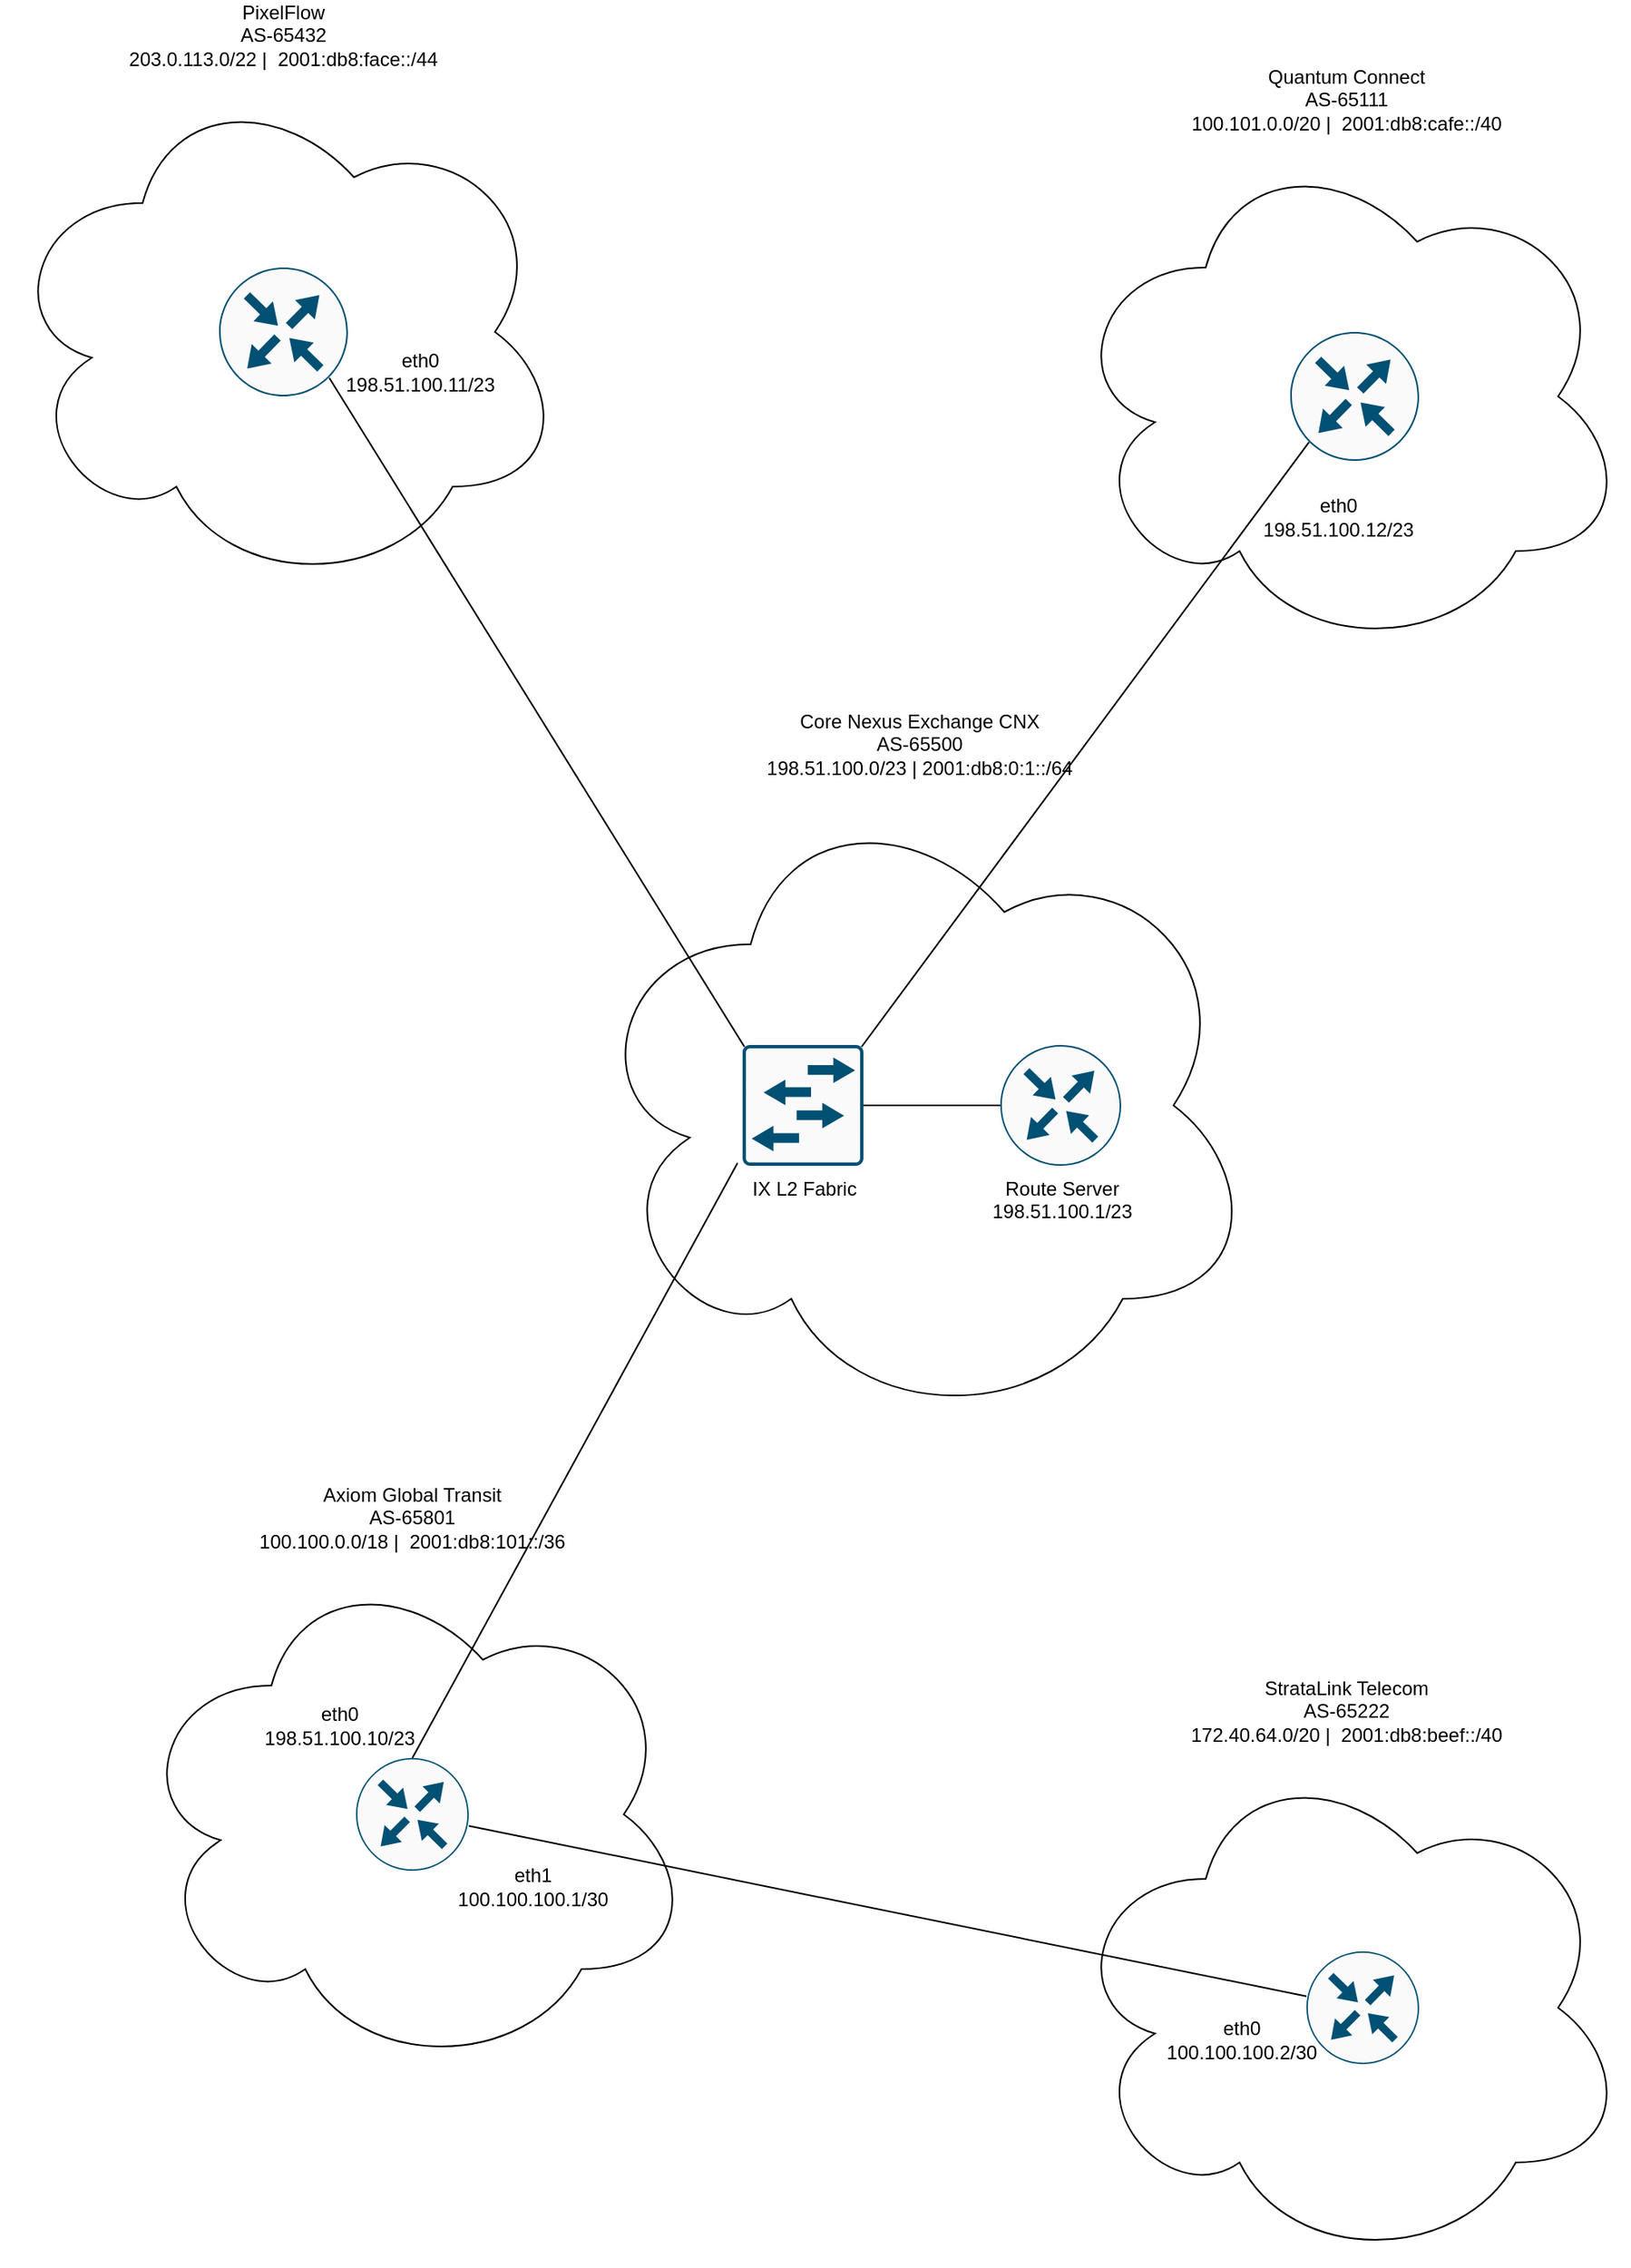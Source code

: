 <mxfile version="28.2.5">
  <diagram name="Page-1" id="D7VVERcVp1Hd7yCQGfqa">
    <mxGraphModel dx="3443" dy="1922" grid="1" gridSize="10" guides="1" tooltips="1" connect="1" arrows="1" fold="1" page="1" pageScale="1" pageWidth="1200" pageHeight="1600" math="0" shadow="0">
      <root>
        <mxCell id="0" />
        <mxCell id="1" parent="0" />
        <mxCell id="a0AV8WSNoGMDcUil_eHj-31" value="" style="group" vertex="1" connectable="0" parent="1">
          <mxGeometry x="720" y="210" width="350" height="320" as="geometry" />
        </mxCell>
        <mxCell id="vdBbGhXjS1F48nc99xek-7" value="&lt;div&gt;&lt;span style=&quot;background-color: transparent; color: light-dark(rgb(0, 0, 0), rgb(255, 255, 255));&quot;&gt;Quantum Connect&lt;/span&gt;&lt;/div&gt;&lt;div&gt;&lt;span style=&quot;background-color: transparent; color: light-dark(rgb(0, 0, 0), rgb(255, 255, 255));&quot;&gt;AS-65111&lt;/span&gt;&lt;/div&gt;&lt;div&gt;&lt;span style=&quot;background-color: transparent; color: light-dark(rgb(0, 0, 0), rgb(255, 255, 255));&quot;&gt;100.101.0.0/20&lt;/span&gt;&lt;span style=&quot;background-color: transparent; color: light-dark(rgb(0, 0, 0), rgb(255, 255, 255));&quot;&gt;&amp;nbsp;|&amp;nbsp;&amp;nbsp;&lt;/span&gt;&lt;span style=&quot;background-color: transparent; color: light-dark(rgb(0, 0, 0), rgb(255, 255, 255));&quot;&gt;2001:db8:cafe::/40&lt;/span&gt;&lt;/div&gt;" style="ellipse;shape=cloud;whiteSpace=wrap;html=1;horizontal=1;labelPosition=center;verticalLabelPosition=top;align=center;verticalAlign=bottom;" parent="a0AV8WSNoGMDcUil_eHj-31" vertex="1">
          <mxGeometry width="350" height="320" as="geometry" />
        </mxCell>
        <mxCell id="a0AV8WSNoGMDcUil_eHj-28" value="" style="sketch=0;points=[[0.5,0,0],[1,0.5,0],[0.5,1,0],[0,0.5,0],[0.145,0.145,0],[0.856,0.145,0],[0.855,0.856,0],[0.145,0.855,0]];verticalLabelPosition=bottom;html=1;verticalAlign=top;aspect=fixed;align=center;pointerEvents=1;shape=mxgraph.cisco19.rect;prIcon=router;fillColor=#FAFAFA;strokeColor=#005073;" vertex="1" parent="a0AV8WSNoGMDcUil_eHj-31">
          <mxGeometry x="140" y="120" width="80" height="80" as="geometry" />
        </mxCell>
        <mxCell id="a0AV8WSNoGMDcUil_eHj-50" value="&lt;div&gt;eth0&lt;/div&gt;&lt;span style=&quot;text-wrap-mode: nowrap;&quot;&gt;198.51.100.12/23&lt;/span&gt;" style="text;strokeColor=none;align=center;fillColor=none;html=1;verticalAlign=middle;whiteSpace=wrap;rounded=0;" vertex="1" parent="a0AV8WSNoGMDcUil_eHj-31">
          <mxGeometry x="140" y="220" width="60" height="30" as="geometry" />
        </mxCell>
        <mxCell id="a0AV8WSNoGMDcUil_eHj-17" value="" style="group" vertex="1" connectable="0" parent="1">
          <mxGeometry x="420" y="610" width="420" height="400" as="geometry" />
        </mxCell>
        <mxCell id="vdBbGhXjS1F48nc99xek-1" value="Core Nexus Exchange CNX&lt;div&gt;AS-65500&lt;/div&gt;&lt;div&gt;198.51.100.0/23 |&amp;nbsp;2001:db8:0:1::/64&lt;/div&gt;" style="ellipse;shape=cloud;whiteSpace=wrap;html=1;horizontal=1;labelPosition=center;verticalLabelPosition=top;align=center;verticalAlign=bottom;" parent="a0AV8WSNoGMDcUil_eHj-17" vertex="1">
          <mxGeometry width="420" height="400" as="geometry" />
        </mxCell>
        <mxCell id="a0AV8WSNoGMDcUil_eHj-4" value="&lt;div&gt;Route Server&lt;/div&gt;198.51.100.1/23" style="sketch=0;points=[[0.5,0,0],[1,0.5,0],[0.5,1,0],[0,0.5,0],[0.145,0.145,0],[0.856,0.145,0],[0.855,0.856,0],[0.145,0.855,0]];verticalLabelPosition=bottom;html=1;verticalAlign=top;aspect=fixed;align=center;pointerEvents=1;shape=mxgraph.cisco19.rect;prIcon=router;fillColor=#FAFAFA;strokeColor=#005073;" vertex="1" parent="a0AV8WSNoGMDcUil_eHj-17">
          <mxGeometry x="260" y="162.5" width="75" height="75" as="geometry" />
        </mxCell>
        <mxCell id="a0AV8WSNoGMDcUil_eHj-5" value="IX L2 Fabric" style="sketch=0;points=[[0.015,0.015,0],[0.985,0.015,0],[0.985,0.985,0],[0.015,0.985,0],[0.25,0,0],[0.5,0,0],[0.75,0,0],[1,0.25,0],[1,0.5,0],[1,0.75,0],[0.75,1,0],[0.5,1,0],[0.25,1,0],[0,0.75,0],[0,0.5,0],[0,0.25,0]];verticalLabelPosition=bottom;html=1;verticalAlign=top;aspect=fixed;align=center;pointerEvents=1;shape=mxgraph.cisco19.rect;prIcon=l2_switch;fillColor=#FAFAFA;strokeColor=#005073;" vertex="1" parent="a0AV8WSNoGMDcUil_eHj-17">
          <mxGeometry x="100" y="162.5" width="75" height="75" as="geometry" />
        </mxCell>
        <mxCell id="a0AV8WSNoGMDcUil_eHj-7" value="" style="endArrow=none;html=1;rounded=0;exitX=0;exitY=0.5;exitDx=0;exitDy=0;exitPerimeter=0;entryX=1;entryY=0.5;entryDx=0;entryDy=0;entryPerimeter=0;" edge="1" parent="a0AV8WSNoGMDcUil_eHj-17" source="a0AV8WSNoGMDcUil_eHj-4" target="a0AV8WSNoGMDcUil_eHj-5">
          <mxGeometry width="50" height="50" relative="1" as="geometry">
            <mxPoint x="80" y="754" as="sourcePoint" />
            <mxPoint x="183" y="290" as="targetPoint" />
          </mxGeometry>
        </mxCell>
        <mxCell id="a0AV8WSNoGMDcUil_eHj-10" value="" style="endArrow=none;html=1;rounded=0;exitX=0.985;exitY=0.015;exitDx=0;exitDy=0;exitPerimeter=0;entryX=0.145;entryY=0.855;entryDx=0;entryDy=0;entryPerimeter=0;" edge="1" parent="1" source="a0AV8WSNoGMDcUil_eHj-5" target="a0AV8WSNoGMDcUil_eHj-28">
          <mxGeometry width="50" height="50" relative="1" as="geometry">
            <mxPoint x="500" y="1214" as="sourcePoint" />
            <mxPoint x="603" y="750" as="targetPoint" />
          </mxGeometry>
        </mxCell>
        <mxCell id="a0AV8WSNoGMDcUil_eHj-13" value="" style="group" vertex="1" connectable="0" parent="1">
          <mxGeometry x="720" y="1210" width="350" height="320" as="geometry" />
        </mxCell>
        <mxCell id="vdBbGhXjS1F48nc99xek-4" value="&lt;div&gt;StrataLink Telecom&lt;/div&gt;&lt;div&gt;AS-65222&lt;/div&gt;&lt;div&gt;172.40.64.0/20 |&amp;nbsp;&amp;nbsp;2001:db8:beef::/40&lt;/div&gt;" style="ellipse;shape=cloud;whiteSpace=wrap;html=1;horizontal=1;labelPosition=center;verticalLabelPosition=top;align=center;verticalAlign=bottom;" parent="a0AV8WSNoGMDcUil_eHj-13" vertex="1">
          <mxGeometry width="350" height="320" as="geometry" />
        </mxCell>
        <mxCell id="a0AV8WSNoGMDcUil_eHj-12" value="" style="sketch=0;points=[[0.5,0,0],[1,0.5,0],[0.5,1,0],[0,0.5,0],[0.145,0.145,0],[0.856,0.145,0],[0.855,0.856,0],[0.145,0.855,0]];verticalLabelPosition=bottom;html=1;verticalAlign=top;aspect=fixed;align=center;pointerEvents=1;shape=mxgraph.cisco19.rect;prIcon=router;fillColor=#FAFAFA;strokeColor=#005073;" vertex="1" parent="a0AV8WSNoGMDcUil_eHj-13">
          <mxGeometry x="150" y="125" width="70" height="70" as="geometry" />
        </mxCell>
        <mxCell id="a0AV8WSNoGMDcUil_eHj-48" value="&lt;div&gt;eth0&lt;/div&gt;100.100.100.2/30" style="text;strokeColor=none;align=center;fillColor=none;html=1;verticalAlign=middle;whiteSpace=wrap;rounded=0;" vertex="1" parent="a0AV8WSNoGMDcUil_eHj-13">
          <mxGeometry x="80" y="165" width="60" height="30" as="geometry" />
        </mxCell>
        <mxCell id="a0AV8WSNoGMDcUil_eHj-14" value="" style="group" vertex="1" connectable="0" parent="1">
          <mxGeometry x="140" y="1090" width="350" height="320" as="geometry" />
        </mxCell>
        <mxCell id="vdBbGhXjS1F48nc99xek-6" value="&lt;div&gt;&lt;span style=&quot;background-color: transparent; color: light-dark(rgb(0, 0, 0), rgb(255, 255, 255));&quot;&gt;Axiom Global Transit&lt;/span&gt;&lt;/div&gt;&lt;div&gt;&lt;span style=&quot;background-color: transparent; color: light-dark(rgb(0, 0, 0), rgb(255, 255, 255));&quot;&gt;AS-65801&lt;/span&gt;&lt;/div&gt;&lt;div&gt;&lt;span style=&quot;background-color: transparent; color: light-dark(rgb(0, 0, 0), rgb(255, 255, 255));&quot;&gt;100.100.0.0/18&lt;/span&gt;&amp;nbsp;|&amp;nbsp;&amp;nbsp;2001:db8:101::/36&lt;/div&gt;" style="ellipse;shape=cloud;whiteSpace=wrap;html=1;horizontal=1;labelPosition=center;verticalLabelPosition=top;align=center;verticalAlign=bottom;" parent="a0AV8WSNoGMDcUil_eHj-14" vertex="1">
          <mxGeometry width="350" height="320" as="geometry" />
        </mxCell>
        <mxCell id="a0AV8WSNoGMDcUil_eHj-11" value="" style="sketch=0;points=[[0.5,0,0],[1,0.5,0],[0.5,1,0],[0,0.5,0],[0.145,0.145,0],[0.856,0.145,0],[0.855,0.856,0],[0.145,0.855,0]];verticalLabelPosition=bottom;html=1;verticalAlign=top;aspect=fixed;align=center;pointerEvents=1;shape=mxgraph.cisco19.rect;prIcon=router;fillColor=#FAFAFA;strokeColor=#005073;" vertex="1" parent="a0AV8WSNoGMDcUil_eHj-14">
          <mxGeometry x="140" y="125" width="70" height="70" as="geometry" />
        </mxCell>
        <mxCell id="a0AV8WSNoGMDcUil_eHj-33" value="&lt;div&gt;eth0&lt;/div&gt;198.51.100.10/23" style="text;strokeColor=none;align=center;fillColor=none;html=1;verticalAlign=middle;whiteSpace=wrap;rounded=0;" vertex="1" parent="a0AV8WSNoGMDcUil_eHj-14">
          <mxGeometry x="100" y="90" width="60" height="30" as="geometry" />
        </mxCell>
        <mxCell id="a0AV8WSNoGMDcUil_eHj-41" value="&lt;div&gt;eth1&lt;/div&gt;100.100.100.1/30" style="text;strokeColor=none;align=center;fillColor=none;html=1;verticalAlign=middle;whiteSpace=wrap;rounded=0;" vertex="1" parent="a0AV8WSNoGMDcUil_eHj-14">
          <mxGeometry x="220" y="190" width="60" height="30" as="geometry" />
        </mxCell>
        <mxCell id="a0AV8WSNoGMDcUil_eHj-8" value="" style="endArrow=none;html=1;rounded=0;exitX=0.5;exitY=0;exitDx=0;exitDy=0;exitPerimeter=0;entryX=-0.042;entryY=0.977;entryDx=0;entryDy=0;entryPerimeter=0;" edge="1" parent="1" source="a0AV8WSNoGMDcUil_eHj-11" target="a0AV8WSNoGMDcUil_eHj-5">
          <mxGeometry width="50" height="50" relative="1" as="geometry">
            <mxPoint x="806.1" y="1176.4" as="sourcePoint" />
            <mxPoint x="720.0" y="1080.0" as="targetPoint" />
          </mxGeometry>
        </mxCell>
        <mxCell id="a0AV8WSNoGMDcUil_eHj-6" value="" style="endArrow=none;html=1;rounded=0;" edge="1" parent="1" source="a0AV8WSNoGMDcUil_eHj-12" target="a0AV8WSNoGMDcUil_eHj-11">
          <mxGeometry width="50" height="50" relative="1" as="geometry">
            <mxPoint x="744.53" y="1258" as="sourcePoint" />
            <mxPoint x="479.995" y="1253.185" as="targetPoint" />
          </mxGeometry>
        </mxCell>
        <mxCell id="a0AV8WSNoGMDcUil_eHj-29" value="" style="group" vertex="1" connectable="0" parent="1">
          <mxGeometry x="60" y="170" width="350" height="320" as="geometry" />
        </mxCell>
        <mxCell id="a0AV8WSNoGMDcUil_eHj-32" value="" style="group" vertex="1" connectable="0" parent="a0AV8WSNoGMDcUil_eHj-29">
          <mxGeometry width="350" height="320" as="geometry" />
        </mxCell>
        <mxCell id="vdBbGhXjS1F48nc99xek-3" value="&lt;div&gt;PixelFlow&lt;/div&gt;&lt;div&gt;AS-65432&lt;/div&gt;&lt;div&gt;203.0.113.0/22 |&amp;nbsp;&amp;nbsp;2001:db8:face::/44&lt;/div&gt;" style="ellipse;shape=cloud;whiteSpace=wrap;html=1;horizontal=1;labelPosition=center;verticalLabelPosition=top;align=center;verticalAlign=bottom;" parent="a0AV8WSNoGMDcUil_eHj-32" vertex="1">
          <mxGeometry width="350" height="320" as="geometry" />
        </mxCell>
        <mxCell id="a0AV8WSNoGMDcUil_eHj-27" value="" style="sketch=0;points=[[0.5,0,0],[1,0.5,0],[0.5,1,0],[0,0.5,0],[0.145,0.145,0],[0.856,0.145,0],[0.855,0.856,0],[0.145,0.855,0]];verticalLabelPosition=bottom;html=1;verticalAlign=top;aspect=fixed;align=center;pointerEvents=1;shape=mxgraph.cisco19.rect;prIcon=router;fillColor=#FAFAFA;strokeColor=#005073;" vertex="1" parent="a0AV8WSNoGMDcUil_eHj-32">
          <mxGeometry x="135" y="120" width="80" height="80" as="geometry" />
        </mxCell>
        <mxCell id="a0AV8WSNoGMDcUil_eHj-49" value="&lt;div&gt;eth0&lt;/div&gt;&lt;span style=&quot;text-wrap-mode: nowrap;&quot;&gt;198.51.100.11/23&lt;/span&gt;" style="text;strokeColor=none;align=center;fillColor=none;html=1;verticalAlign=middle;whiteSpace=wrap;rounded=0;" vertex="1" parent="a0AV8WSNoGMDcUil_eHj-32">
          <mxGeometry x="230" y="170" width="60" height="30" as="geometry" />
        </mxCell>
        <mxCell id="a0AV8WSNoGMDcUil_eHj-9" value="" style="endArrow=none;html=1;rounded=0;exitX=0.855;exitY=0.856;exitDx=0;exitDy=0;exitPerimeter=0;entryX=0.015;entryY=0.015;entryDx=0;entryDy=0;entryPerimeter=0;" edge="1" parent="1" source="a0AV8WSNoGMDcUil_eHj-27" target="a0AV8WSNoGMDcUil_eHj-5">
          <mxGeometry width="50" height="50" relative="1" as="geometry">
            <mxPoint x="520" y="1304" as="sourcePoint" />
            <mxPoint x="623" y="840" as="targetPoint" />
          </mxGeometry>
        </mxCell>
      </root>
    </mxGraphModel>
  </diagram>
</mxfile>
